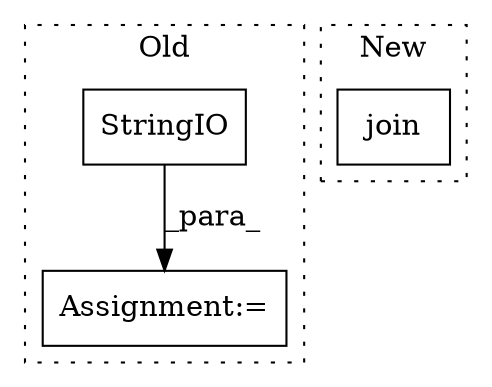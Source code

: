 digraph G {
subgraph cluster0 {
1 [label="StringIO" a="32" s="4450" l="10" shape="box"];
3 [label="Assignment:=" a="7" s="4446" l="1" shape="box"];
label = "Old";
style="dotted";
}
subgraph cluster1 {
2 [label="join" a="32" s="4363,4382" l="5,1" shape="box"];
label = "New";
style="dotted";
}
1 -> 3 [label="_para_"];
}